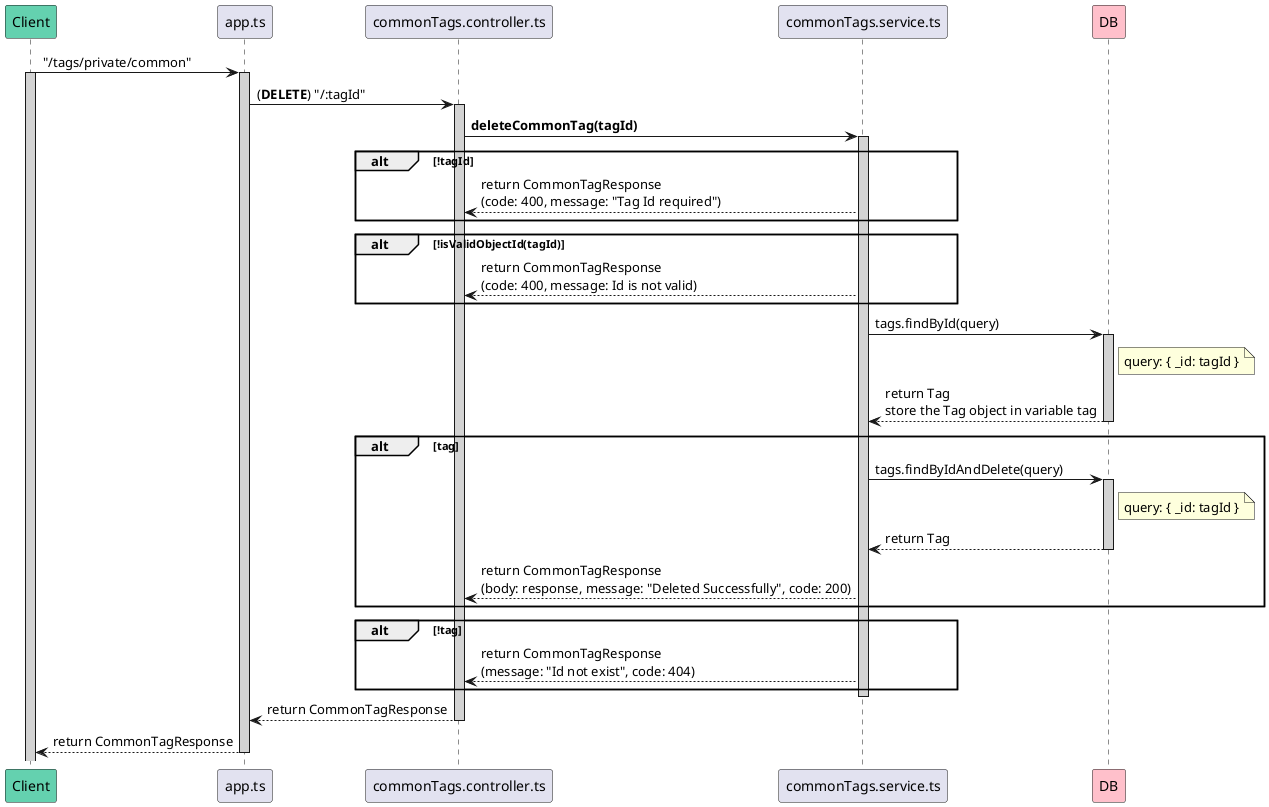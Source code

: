 @startuml getCommonTags
participant Client #64D1AF
participant app.ts
participant commonTags.controller.ts
participant commonTags.service.ts
participant DB #FFC0CB

Client -> app.ts : "/tags/private/common"
activate Client #D3D3D3
activate app.ts #D3D3D3

app.ts -> commonTags.controller.ts : (**DELETE**) "/:tagId"
activate commonTags.controller.ts #D3D3D3

commonTags.controller.ts -> commonTags.service.ts : **deleteCommonTag(tagId)**
activate commonTags.service.ts #D3D3D3

alt !tagId
    commonTags.controller.ts <-- commonTags.service.ts : return CommonTagResponse\n(code: 400, message: "Tag Id required")
end

alt !isValidObjectId(tagId)
    commonTags.controller.ts <-- commonTags.service.ts : return CommonTagResponse\n(code: 400, message: Id is not valid)
end

commonTags.service.ts -> DB : tags.findById(query)
activate DB #D3D3D3
note right of DB: query: { _id: tagId }
commonTags.service.ts <-- DB : return Tag\nstore the Tag object in variable tag
deactivate DB

alt tag
    commonTags.service.ts -> DB : tags.findByIdAndDelete(query)
    activate DB #D3D3D3
    note right of DB: query: { _id: tagId }
    commonTags.service.ts <-- DB : return Tag
    deactivate DB
    commonTags.controller.ts <-- commonTags.service.ts : return CommonTagResponse\n(body: response, message: "Deleted Successfully", code: 200)
end

alt !tag
    commonTags.controller.ts <-- commonTags.service.ts : return CommonTagResponse\n(message: "Id not exist", code: 404)
end
deactivate commonTags.service.ts

app.ts <-- commonTags.controller.ts: return CommonTagResponse
deactivate commonTags.controller.ts

Client <-- app.ts : return CommonTagResponse
deactivate app.ts
@enduml
